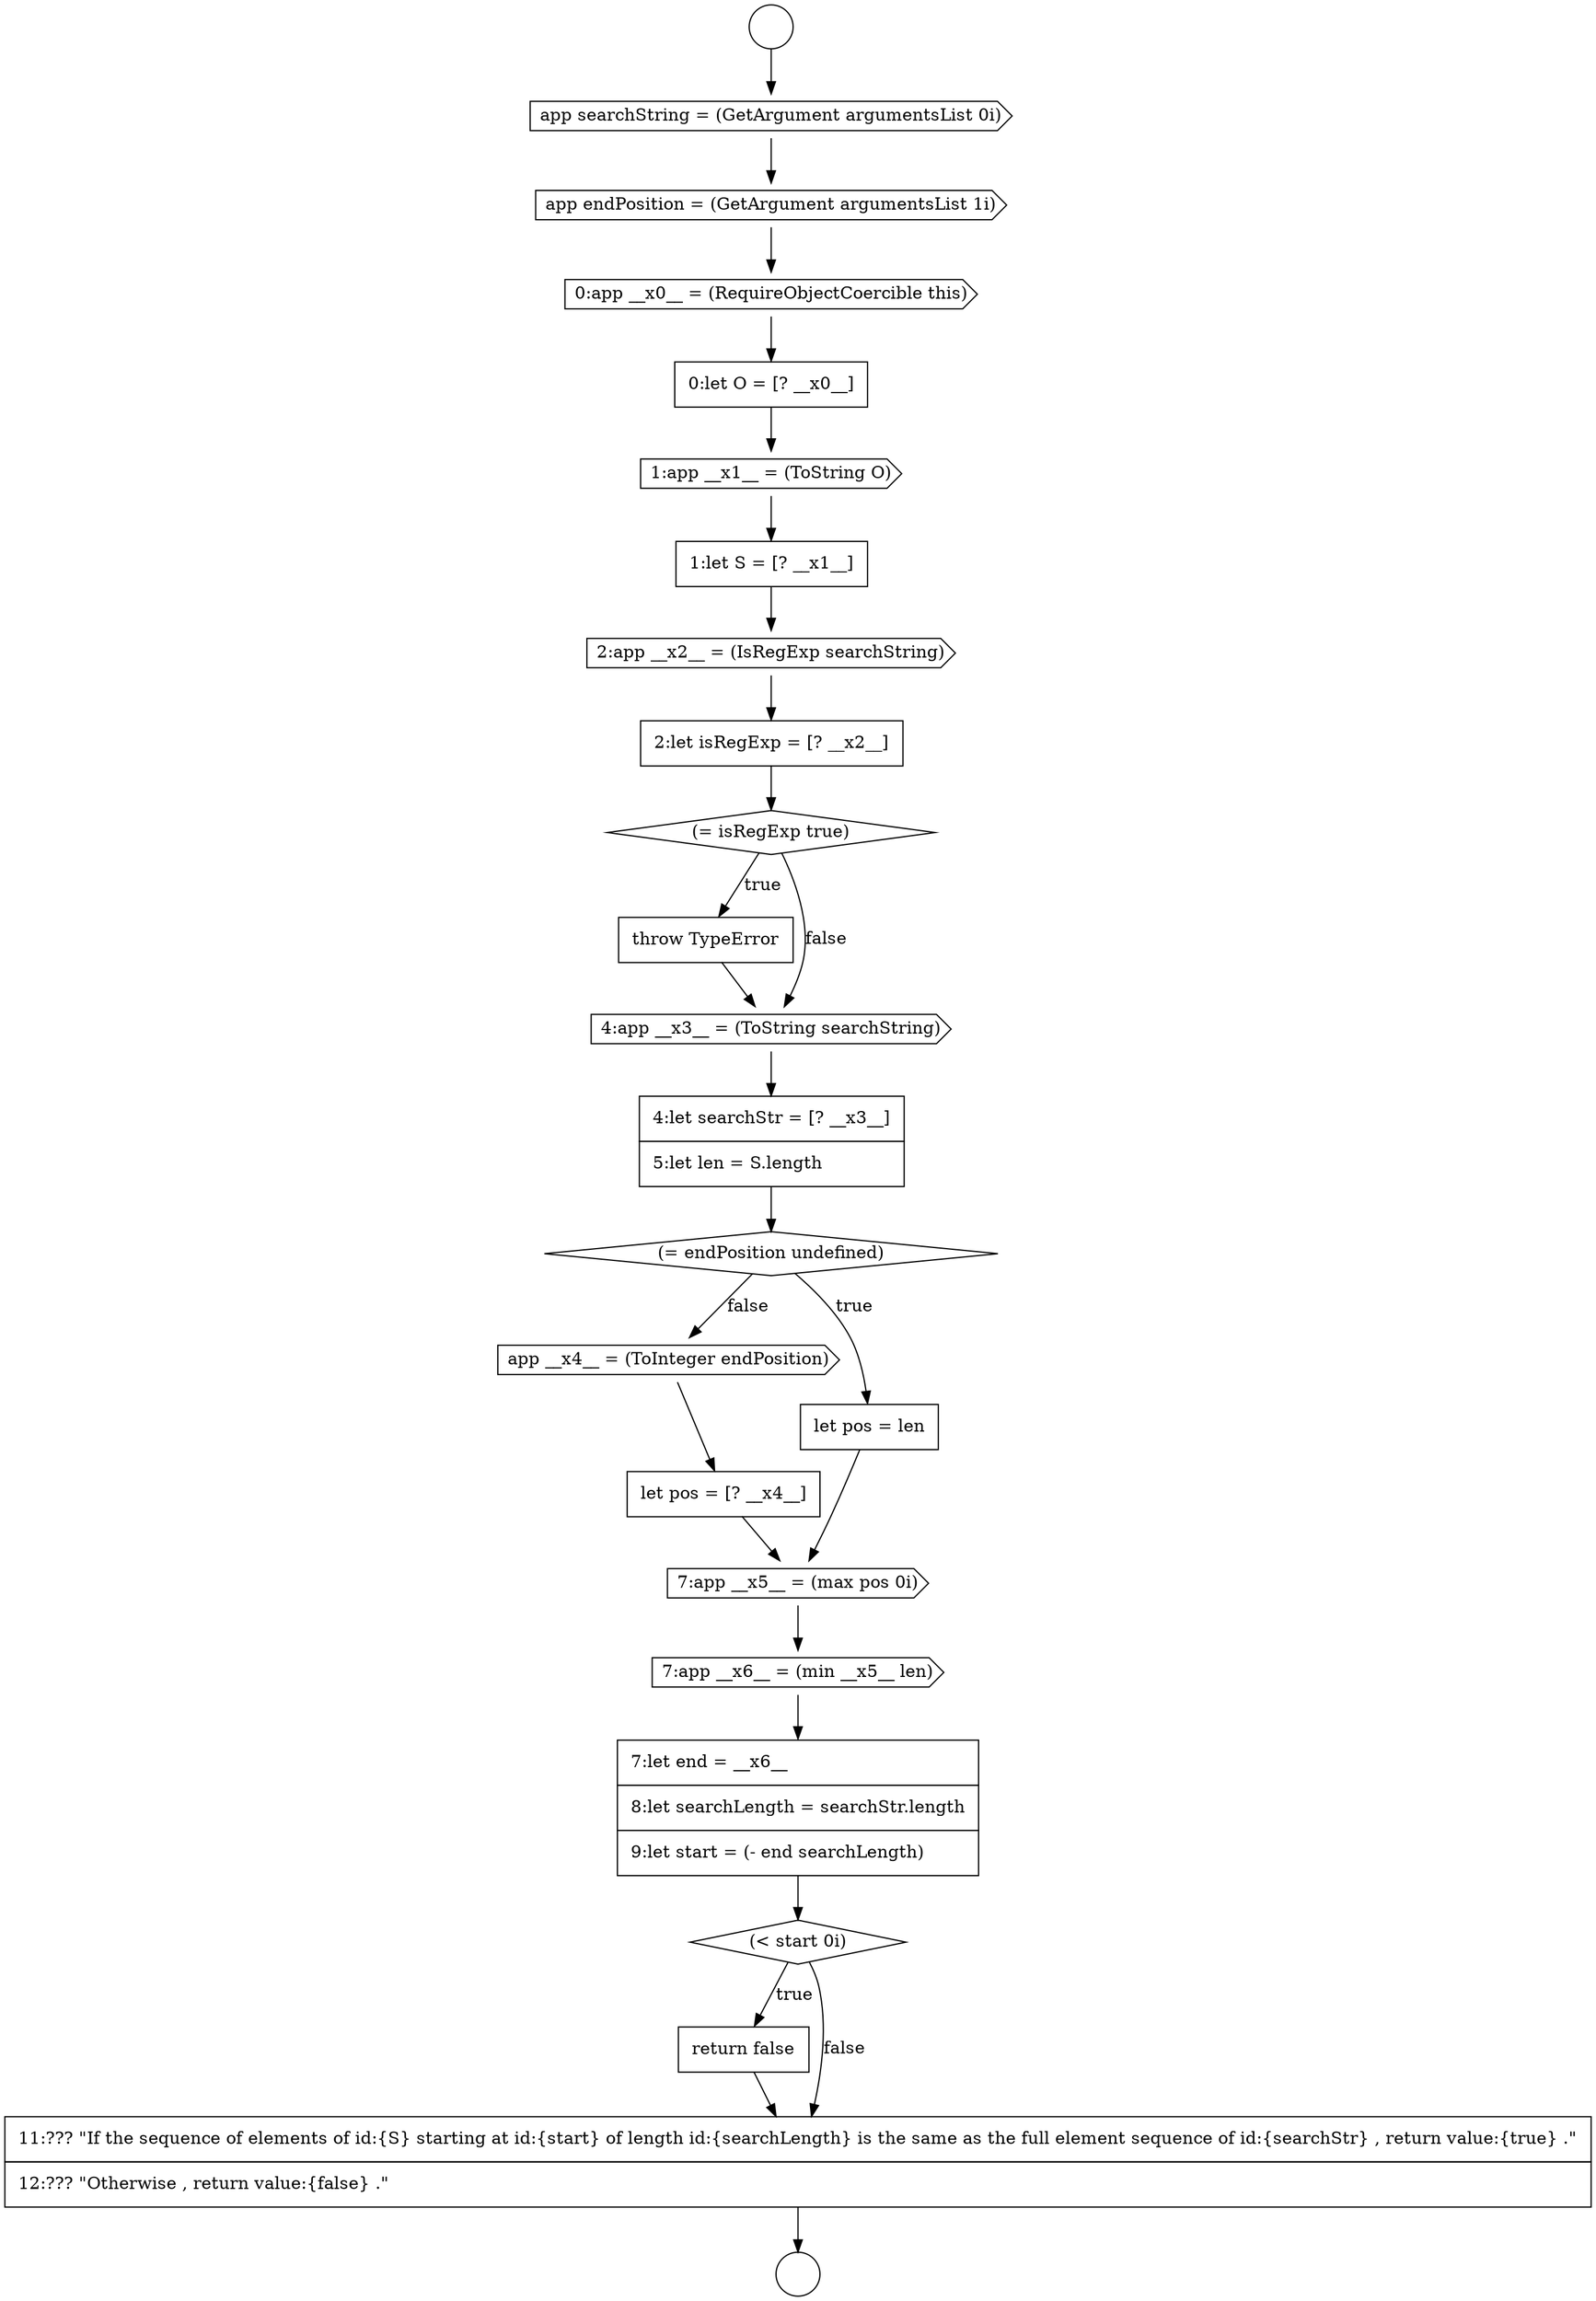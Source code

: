 digraph {
  node13199 [shape=diamond, label=<<font color="black">(= isRegExp true)</font>> color="black" fillcolor="white" style=filled]
  node13209 [shape=none, margin=0, label=<<font color="black">
    <table border="0" cellborder="1" cellspacing="0" cellpadding="10">
      <tr><td align="left">7:let end = __x6__</td></tr>
      <tr><td align="left">8:let searchLength = searchStr.length</td></tr>
      <tr><td align="left">9:let start = (- end searchLength)</td></tr>
    </table>
  </font>> color="black" fillcolor="white" style=filled]
  node13191 [shape=cds, label=<<font color="black">app searchString = (GetArgument argumentsList 0i)</font>> color="black" fillcolor="white" style=filled]
  node13195 [shape=cds, label=<<font color="black">1:app __x1__ = (ToString O)</font>> color="black" fillcolor="white" style=filled]
  node13206 [shape=none, margin=0, label=<<font color="black">
    <table border="0" cellborder="1" cellspacing="0" cellpadding="10">
      <tr><td align="left">let pos = [? __x4__]</td></tr>
    </table>
  </font>> color="black" fillcolor="white" style=filled]
  node13200 [shape=none, margin=0, label=<<font color="black">
    <table border="0" cellborder="1" cellspacing="0" cellpadding="10">
      <tr><td align="left">throw TypeError</td></tr>
    </table>
  </font>> color="black" fillcolor="white" style=filled]
  node13190 [shape=circle label=" " color="black" fillcolor="white" style=filled]
  node13205 [shape=cds, label=<<font color="black">app __x4__ = (ToInteger endPosition)</font>> color="black" fillcolor="white" style=filled]
  node13196 [shape=none, margin=0, label=<<font color="black">
    <table border="0" cellborder="1" cellspacing="0" cellpadding="10">
      <tr><td align="left">1:let S = [? __x1__]</td></tr>
    </table>
  </font>> color="black" fillcolor="white" style=filled]
  node13201 [shape=cds, label=<<font color="black">4:app __x3__ = (ToString searchString)</font>> color="black" fillcolor="white" style=filled]
  node13197 [shape=cds, label=<<font color="black">2:app __x2__ = (IsRegExp searchString)</font>> color="black" fillcolor="white" style=filled]
  node13208 [shape=cds, label=<<font color="black">7:app __x6__ = (min __x5__ len)</font>> color="black" fillcolor="white" style=filled]
  node13189 [shape=circle label=" " color="black" fillcolor="white" style=filled]
  node13211 [shape=none, margin=0, label=<<font color="black">
    <table border="0" cellborder="1" cellspacing="0" cellpadding="10">
      <tr><td align="left">return false</td></tr>
    </table>
  </font>> color="black" fillcolor="white" style=filled]
  node13203 [shape=diamond, label=<<font color="black">(= endPosition undefined)</font>> color="black" fillcolor="white" style=filled]
  node13194 [shape=none, margin=0, label=<<font color="black">
    <table border="0" cellborder="1" cellspacing="0" cellpadding="10">
      <tr><td align="left">0:let O = [? __x0__]</td></tr>
    </table>
  </font>> color="black" fillcolor="white" style=filled]
  node13212 [shape=none, margin=0, label=<<font color="black">
    <table border="0" cellborder="1" cellspacing="0" cellpadding="10">
      <tr><td align="left">11:??? &quot;If the sequence of elements of id:{S} starting at id:{start} of length id:{searchLength} is the same as the full element sequence of id:{searchStr} , return value:{true} .&quot;</td></tr>
      <tr><td align="left">12:??? &quot;Otherwise , return value:{false} .&quot;</td></tr>
    </table>
  </font>> color="black" fillcolor="white" style=filled]
  node13202 [shape=none, margin=0, label=<<font color="black">
    <table border="0" cellborder="1" cellspacing="0" cellpadding="10">
      <tr><td align="left">4:let searchStr = [? __x3__]</td></tr>
      <tr><td align="left">5:let len = S.length</td></tr>
    </table>
  </font>> color="black" fillcolor="white" style=filled]
  node13210 [shape=diamond, label=<<font color="black">(&lt; start 0i)</font>> color="black" fillcolor="white" style=filled]
  node13204 [shape=none, margin=0, label=<<font color="black">
    <table border="0" cellborder="1" cellspacing="0" cellpadding="10">
      <tr><td align="left">let pos = len</td></tr>
    </table>
  </font>> color="black" fillcolor="white" style=filled]
  node13193 [shape=cds, label=<<font color="black">0:app __x0__ = (RequireObjectCoercible this)</font>> color="black" fillcolor="white" style=filled]
  node13198 [shape=none, margin=0, label=<<font color="black">
    <table border="0" cellborder="1" cellspacing="0" cellpadding="10">
      <tr><td align="left">2:let isRegExp = [? __x2__]</td></tr>
    </table>
  </font>> color="black" fillcolor="white" style=filled]
  node13207 [shape=cds, label=<<font color="black">7:app __x5__ = (max pos 0i)</font>> color="black" fillcolor="white" style=filled]
  node13192 [shape=cds, label=<<font color="black">app endPosition = (GetArgument argumentsList 1i)</font>> color="black" fillcolor="white" style=filled]
  node13194 -> node13195 [ color="black"]
  node13203 -> node13204 [label=<<font color="black">true</font>> color="black"]
  node13203 -> node13205 [label=<<font color="black">false</font>> color="black"]
  node13200 -> node13201 [ color="black"]
  node13210 -> node13211 [label=<<font color="black">true</font>> color="black"]
  node13210 -> node13212 [label=<<font color="black">false</font>> color="black"]
  node13191 -> node13192 [ color="black"]
  node13209 -> node13210 [ color="black"]
  node13189 -> node13191 [ color="black"]
  node13193 -> node13194 [ color="black"]
  node13204 -> node13207 [ color="black"]
  node13199 -> node13200 [label=<<font color="black">true</font>> color="black"]
  node13199 -> node13201 [label=<<font color="black">false</font>> color="black"]
  node13207 -> node13208 [ color="black"]
  node13192 -> node13193 [ color="black"]
  node13202 -> node13203 [ color="black"]
  node13196 -> node13197 [ color="black"]
  node13195 -> node13196 [ color="black"]
  node13211 -> node13212 [ color="black"]
  node13198 -> node13199 [ color="black"]
  node13206 -> node13207 [ color="black"]
  node13205 -> node13206 [ color="black"]
  node13212 -> node13190 [ color="black"]
  node13201 -> node13202 [ color="black"]
  node13197 -> node13198 [ color="black"]
  node13208 -> node13209 [ color="black"]
}
